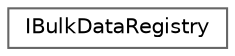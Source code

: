 digraph "Graphical Class Hierarchy"
{
 // INTERACTIVE_SVG=YES
 // LATEX_PDF_SIZE
  bgcolor="transparent";
  edge [fontname=Helvetica,fontsize=10,labelfontname=Helvetica,labelfontsize=10];
  node [fontname=Helvetica,fontsize=10,shape=box,height=0.2,width=0.4];
  rankdir="LR";
  Node0 [id="Node000000",label="IBulkDataRegistry",height=0.2,width=0.4,color="grey40", fillcolor="white", style="filled",URL="$d6/dde/classIBulkDataRegistry.html",tooltip="Registers BulkDatas so that they can be referenced by guid during builds later in the editor process."];
}
